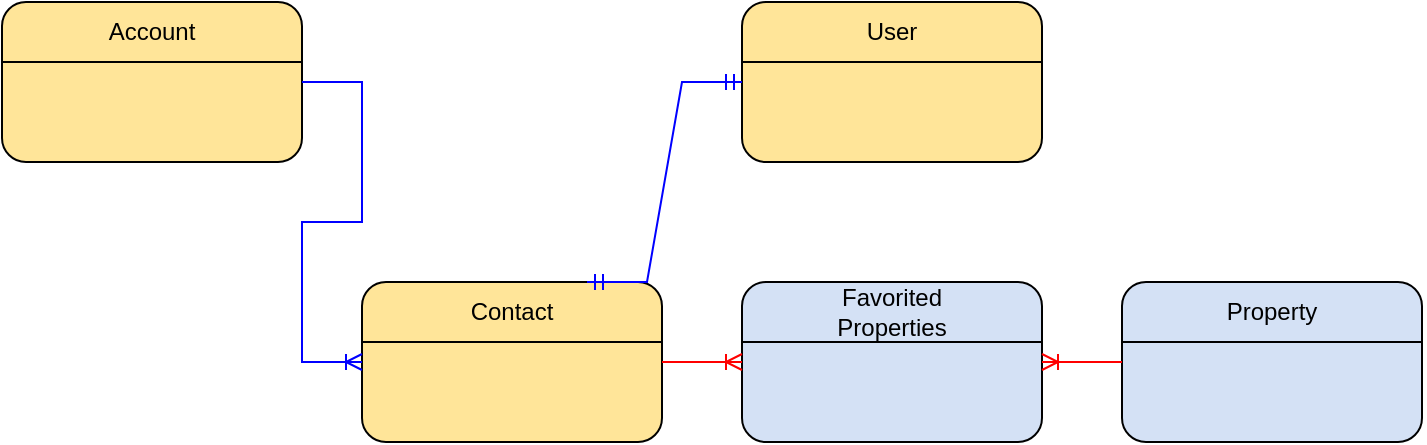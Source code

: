 <mxfile version="26.0.10">
  <diagram id="R2lEEEUBdFMjLlhIrx00" name="Page-1">
    <mxGraphModel grid="1" page="1" gridSize="10" guides="1" tooltips="1" connect="1" arrows="1" fold="1" pageScale="1" pageWidth="850" pageHeight="1100" math="0" shadow="0" extFonts="Permanent Marker^https://fonts.googleapis.com/css?family=Permanent+Marker">
      <root>
        <mxCell id="0" />
        <mxCell id="1" parent="0" />
        <mxCell id="qinKoHJISIBvl8SZa8lQ-5" value="" style="rounded=1;whiteSpace=wrap;html=1;fillColor=light-dark(#FFE599,var(--ge-dark-color, #121212));" vertex="1" parent="1">
          <mxGeometry x="250" y="30" width="150" height="80" as="geometry" />
        </mxCell>
        <mxCell id="qinKoHJISIBvl8SZa8lQ-6" value="" style="endArrow=none;html=1;rounded=0;entryX=0;entryY=0.25;entryDx=0;entryDy=0;exitX=1;exitY=0.25;exitDx=0;exitDy=0;" edge="1" parent="1">
          <mxGeometry width="50" height="50" relative="1" as="geometry">
            <mxPoint x="400" y="60" as="sourcePoint" />
            <mxPoint x="250" y="60" as="targetPoint" />
          </mxGeometry>
        </mxCell>
        <mxCell id="qinKoHJISIBvl8SZa8lQ-7" value="Account" style="text;html=1;align=center;verticalAlign=middle;whiteSpace=wrap;rounded=0;" vertex="1" parent="1">
          <mxGeometry x="295" y="30" width="60" height="30" as="geometry" />
        </mxCell>
        <mxCell id="qinKoHJISIBvl8SZa8lQ-8" value="" style="rounded=1;whiteSpace=wrap;html=1;fillColor=light-dark(#FFE599,var(--ge-dark-color, #121212));" vertex="1" parent="1">
          <mxGeometry x="430" y="170" width="150" height="80" as="geometry" />
        </mxCell>
        <mxCell id="qinKoHJISIBvl8SZa8lQ-9" value="" style="endArrow=none;html=1;rounded=0;entryX=0;entryY=0.25;entryDx=0;entryDy=0;exitX=1;exitY=0.25;exitDx=0;exitDy=0;" edge="1" parent="1">
          <mxGeometry width="50" height="50" relative="1" as="geometry">
            <mxPoint x="580" y="200" as="sourcePoint" />
            <mxPoint x="430" y="200" as="targetPoint" />
          </mxGeometry>
        </mxCell>
        <mxCell id="qinKoHJISIBvl8SZa8lQ-10" value="Contact" style="text;html=1;align=center;verticalAlign=middle;whiteSpace=wrap;rounded=0;" vertex="1" parent="1">
          <mxGeometry x="475" y="170" width="60" height="30" as="geometry" />
        </mxCell>
        <mxCell id="qinKoHJISIBvl8SZa8lQ-11" value="" style="rounded=1;whiteSpace=wrap;html=1;fillColor=light-dark(#FFE599,var(--ge-dark-color, #121212));" vertex="1" parent="1">
          <mxGeometry x="620" y="30" width="150" height="80" as="geometry" />
        </mxCell>
        <mxCell id="qinKoHJISIBvl8SZa8lQ-12" value="" style="endArrow=none;html=1;rounded=0;entryX=0;entryY=0.25;entryDx=0;entryDy=0;exitX=1;exitY=0.25;exitDx=0;exitDy=0;" edge="1" parent="1">
          <mxGeometry width="50" height="50" relative="1" as="geometry">
            <mxPoint x="770" y="60" as="sourcePoint" />
            <mxPoint x="620" y="60" as="targetPoint" />
          </mxGeometry>
        </mxCell>
        <mxCell id="qinKoHJISIBvl8SZa8lQ-13" value="User" style="text;html=1;align=center;verticalAlign=middle;whiteSpace=wrap;rounded=0;" vertex="1" parent="1">
          <mxGeometry x="665" y="30" width="60" height="30" as="geometry" />
        </mxCell>
        <mxCell id="qinKoHJISIBvl8SZa8lQ-14" value="" style="rounded=1;whiteSpace=wrap;html=1;fillColor=light-dark(#D4E1F5,var(--ge-dark-color, #121212));" vertex="1" parent="1">
          <mxGeometry x="810" y="170" width="150" height="80" as="geometry" />
        </mxCell>
        <mxCell id="qinKoHJISIBvl8SZa8lQ-15" value="" style="endArrow=none;html=1;rounded=0;entryX=0;entryY=0.25;entryDx=0;entryDy=0;exitX=1;exitY=0.25;exitDx=0;exitDy=0;" edge="1" parent="1">
          <mxGeometry width="50" height="50" relative="1" as="geometry">
            <mxPoint x="960" y="200" as="sourcePoint" />
            <mxPoint x="810" y="200" as="targetPoint" />
          </mxGeometry>
        </mxCell>
        <mxCell id="qinKoHJISIBvl8SZa8lQ-16" value="Property" style="text;html=1;align=center;verticalAlign=middle;whiteSpace=wrap;rounded=0;" vertex="1" parent="1">
          <mxGeometry x="855" y="170" width="60" height="30" as="geometry" />
        </mxCell>
        <mxCell id="qinKoHJISIBvl8SZa8lQ-19" value="" style="rounded=1;whiteSpace=wrap;html=1;fillColor=light-dark(#D4E1F5,var(--ge-dark-color, #121212));" vertex="1" parent="1">
          <mxGeometry x="620" y="170" width="150" height="80" as="geometry" />
        </mxCell>
        <mxCell id="qinKoHJISIBvl8SZa8lQ-20" value="" style="endArrow=none;html=1;rounded=0;entryX=0;entryY=0.25;entryDx=0;entryDy=0;exitX=1;exitY=0.25;exitDx=0;exitDy=0;" edge="1" parent="1">
          <mxGeometry width="50" height="50" relative="1" as="geometry">
            <mxPoint x="770" y="200" as="sourcePoint" />
            <mxPoint x="620" y="200" as="targetPoint" />
          </mxGeometry>
        </mxCell>
        <mxCell id="qinKoHJISIBvl8SZa8lQ-21" value="Favorited Properties" style="text;html=1;align=center;verticalAlign=middle;whiteSpace=wrap;rounded=0;" vertex="1" parent="1">
          <mxGeometry x="665" y="170" width="60" height="30" as="geometry" />
        </mxCell>
        <mxCell id="qinKoHJISIBvl8SZa8lQ-23" value="" style="edgeStyle=entityRelationEdgeStyle;fontSize=12;html=1;endArrow=ERoneToMany;rounded=0;entryX=1;entryY=0.5;entryDx=0;entryDy=0;exitX=0;exitY=0.5;exitDx=0;exitDy=0;fillColor=#FF0000;strokeColor=light-dark(#FF0000,#FFFFFF);" edge="1" parent="1" source="qinKoHJISIBvl8SZa8lQ-14" target="qinKoHJISIBvl8SZa8lQ-19">
          <mxGeometry width="100" height="100" relative="1" as="geometry">
            <mxPoint x="710" y="190" as="sourcePoint" />
            <mxPoint x="810" y="90" as="targetPoint" />
          </mxGeometry>
        </mxCell>
        <mxCell id="qinKoHJISIBvl8SZa8lQ-24" value="" style="edgeStyle=entityRelationEdgeStyle;fontSize=12;html=1;endArrow=ERoneToMany;rounded=0;exitX=1;exitY=0.5;exitDx=0;exitDy=0;entryX=0;entryY=0.5;entryDx=0;entryDy=0;strokeColor=light-dark(#FF0000,#FFFFFF);" edge="1" parent="1" source="qinKoHJISIBvl8SZa8lQ-8" target="qinKoHJISIBvl8SZa8lQ-19">
          <mxGeometry width="100" height="100" relative="1" as="geometry">
            <mxPoint x="720" y="290" as="sourcePoint" />
            <mxPoint x="670" y="320" as="targetPoint" />
          </mxGeometry>
        </mxCell>
        <mxCell id="qinKoHJISIBvl8SZa8lQ-26" value="" style="edgeStyle=entityRelationEdgeStyle;fontSize=12;html=1;endArrow=ERoneToMany;rounded=0;entryX=0;entryY=0.5;entryDx=0;entryDy=0;exitX=1;exitY=0.5;exitDx=0;exitDy=0;strokeColor=light-dark(#0000FF,#FFFFFF);" edge="1" parent="1" source="qinKoHJISIBvl8SZa8lQ-5" target="qinKoHJISIBvl8SZa8lQ-8">
          <mxGeometry width="100" height="100" relative="1" as="geometry">
            <mxPoint x="455.0" y="80" as="sourcePoint" />
            <mxPoint x="410.0" y="200" as="targetPoint" />
            <Array as="points">
              <mxPoint x="460" y="340" />
            </Array>
          </mxGeometry>
        </mxCell>
        <mxCell id="qinKoHJISIBvl8SZa8lQ-28" value="" style="edgeStyle=entityRelationEdgeStyle;fontSize=12;html=1;endArrow=ERmandOne;startArrow=ERmandOne;rounded=0;exitX=0.75;exitY=0;exitDx=0;exitDy=0;entryX=0;entryY=0.5;entryDx=0;entryDy=0;strokeColor=light-dark(#0000FF,#FFFFFF);" edge="1" parent="1" source="qinKoHJISIBvl8SZa8lQ-8" target="qinKoHJISIBvl8SZa8lQ-11">
          <mxGeometry width="100" height="100" relative="1" as="geometry">
            <mxPoint x="700" y="210" as="sourcePoint" />
            <mxPoint x="800" y="110" as="targetPoint" />
          </mxGeometry>
        </mxCell>
      </root>
    </mxGraphModel>
  </diagram>
</mxfile>
